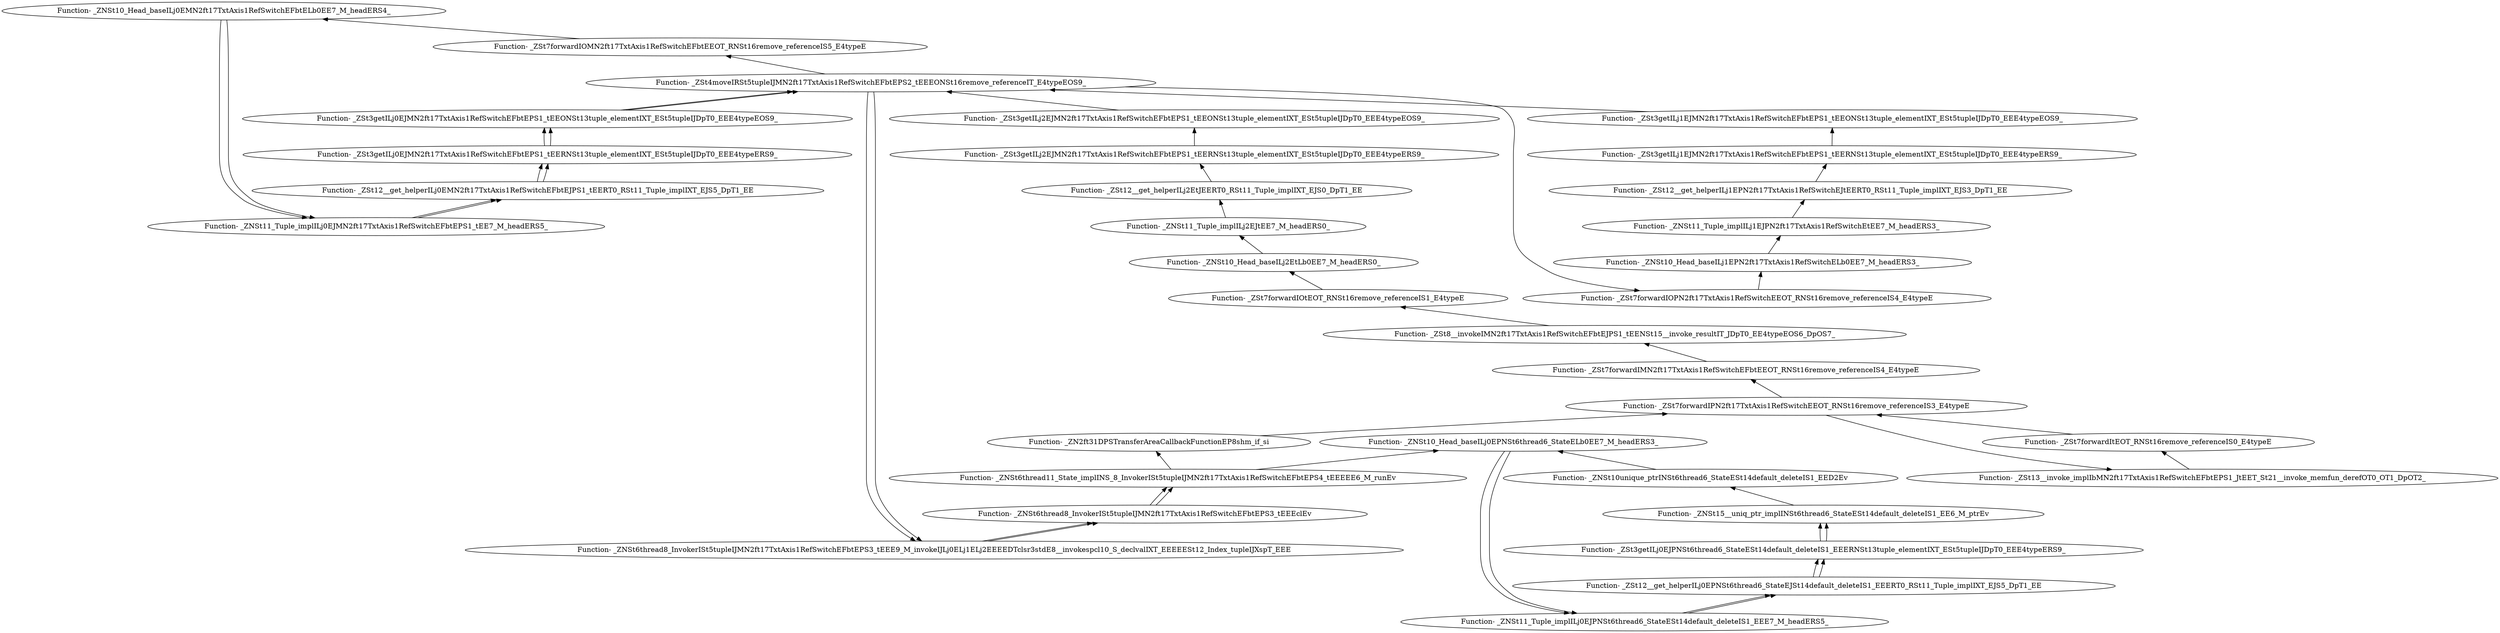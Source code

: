 digraph {
	"Function- _ZNSt10_Head_baseILj0EMN2ft17TxtAxis1RefSwitchEFbtELb0EE7_M_headERS4_"
	"Function- _ZNSt11_Tuple_implILj0EJMN2ft17TxtAxis1RefSwitchEFbtEPS1_tEE7_M_headERS5_"
	"Function- _ZNSt11_Tuple_implILj0EJMN2ft17TxtAxis1RefSwitchEFbtEPS1_tEE7_M_headERS5_" -> "Function- _ZNSt10_Head_baseILj0EMN2ft17TxtAxis1RefSwitchEFbtELb0EE7_M_headERS4_" [dir=back]
	"Function- _ZSt12__get_helperILj0EMN2ft17TxtAxis1RefSwitchEFbtEJPS1_tEERT0_RSt11_Tuple_implIXT_EJS5_DpT1_EE"
	"Function- _ZSt12__get_helperILj0EMN2ft17TxtAxis1RefSwitchEFbtEJPS1_tEERT0_RSt11_Tuple_implIXT_EJS5_DpT1_EE" -> "Function- _ZNSt11_Tuple_implILj0EJMN2ft17TxtAxis1RefSwitchEFbtEPS1_tEE7_M_headERS5_" [dir=back]
	"Function- _ZSt3getILj0EJMN2ft17TxtAxis1RefSwitchEFbtEPS1_tEERNSt13tuple_elementIXT_ESt5tupleIJDpT0_EEE4typeERS9_"
	"Function- _ZSt3getILj0EJMN2ft17TxtAxis1RefSwitchEFbtEPS1_tEERNSt13tuple_elementIXT_ESt5tupleIJDpT0_EEE4typeERS9_" -> "Function- _ZSt12__get_helperILj0EMN2ft17TxtAxis1RefSwitchEFbtEJPS1_tEERT0_RSt11_Tuple_implIXT_EJS5_DpT1_EE" [dir=back]
	"Function- _ZSt3getILj0EJMN2ft17TxtAxis1RefSwitchEFbtEPS1_tEEONSt13tuple_elementIXT_ESt5tupleIJDpT0_EEE4typeEOS9_"
	"Function- _ZSt3getILj0EJMN2ft17TxtAxis1RefSwitchEFbtEPS1_tEEONSt13tuple_elementIXT_ESt5tupleIJDpT0_EEE4typeEOS9_" -> "Function- _ZSt3getILj0EJMN2ft17TxtAxis1RefSwitchEFbtEPS1_tEERNSt13tuple_elementIXT_ESt5tupleIJDpT0_EEE4typeERS9_" [dir=back]
	"Function- _ZSt4moveIRSt5tupleIJMN2ft17TxtAxis1RefSwitchEFbtEPS2_tEEEONSt16remove_referenceIT_E4typeEOS9_"
	"Function- _ZSt4moveIRSt5tupleIJMN2ft17TxtAxis1RefSwitchEFbtEPS2_tEEEONSt16remove_referenceIT_E4typeEOS9_" -> "Function- _ZSt3getILj0EJMN2ft17TxtAxis1RefSwitchEFbtEPS1_tEEONSt13tuple_elementIXT_ESt5tupleIJDpT0_EEE4typeEOS9_" [dir=back]
	"Function- _ZNSt6thread8_InvokerISt5tupleIJMN2ft17TxtAxis1RefSwitchEFbtEPS3_tEEE9_M_invokeIJLj0ELj1ELj2EEEEDTclsr3stdE8__invokespcl10_S_declvalIXT_EEEEESt12_Index_tupleIJXspT_EEE"
	"Function- _ZNSt6thread8_InvokerISt5tupleIJMN2ft17TxtAxis1RefSwitchEFbtEPS3_tEEE9_M_invokeIJLj0ELj1ELj2EEEEDTclsr3stdE8__invokespcl10_S_declvalIXT_EEEEESt12_Index_tupleIJXspT_EEE" -> "Function- _ZSt4moveIRSt5tupleIJMN2ft17TxtAxis1RefSwitchEFbtEPS2_tEEEONSt16remove_referenceIT_E4typeEOS9_" [dir=back]
	"Function- _ZNSt6thread8_InvokerISt5tupleIJMN2ft17TxtAxis1RefSwitchEFbtEPS3_tEEEclEv"
	"Function- _ZNSt6thread8_InvokerISt5tupleIJMN2ft17TxtAxis1RefSwitchEFbtEPS3_tEEEclEv" -> "Function- _ZNSt6thread8_InvokerISt5tupleIJMN2ft17TxtAxis1RefSwitchEFbtEPS3_tEEE9_M_invokeIJLj0ELj1ELj2EEEEDTclsr3stdE8__invokespcl10_S_declvalIXT_EEEEESt12_Index_tupleIJXspT_EEE" [dir=back]
	"Function- _ZNSt6thread11_State_implINS_8_InvokerISt5tupleIJMN2ft17TxtAxis1RefSwitchEFbtEPS4_tEEEEE6_M_runEv"
	"Function- _ZNSt6thread11_State_implINS_8_InvokerISt5tupleIJMN2ft17TxtAxis1RefSwitchEFbtEPS4_tEEEEE6_M_runEv" -> "Function- _ZNSt6thread8_InvokerISt5tupleIJMN2ft17TxtAxis1RefSwitchEFbtEPS3_tEEEclEv" [dir=back]
	"Function- _ZN2ft31DPSTransferAreaCallbackFunctionEP8shm_if_si"
	"Function- _ZN2ft31DPSTransferAreaCallbackFunctionEP8shm_if_si" -> "Function- _ZNSt6thread11_State_implINS_8_InvokerISt5tupleIJMN2ft17TxtAxis1RefSwitchEFbtEPS4_tEEEEE6_M_runEv" [dir=back]
	"Function- _ZSt7forwardIPN2ft17TxtAxis1RefSwitchEEOT_RNSt16remove_referenceIS3_E4typeE"
	"Function- _ZSt7forwardIPN2ft17TxtAxis1RefSwitchEEOT_RNSt16remove_referenceIS3_E4typeE" -> "Function- _ZN2ft31DPSTransferAreaCallbackFunctionEP8shm_if_si" [dir=back]
	"Function- _ZSt13__invoke_implIbMN2ft17TxtAxis1RefSwitchEFbtEPS1_JtEET_St21__invoke_memfun_derefOT0_OT1_DpOT2_"
	"Function- _ZSt13__invoke_implIbMN2ft17TxtAxis1RefSwitchEFbtEPS1_JtEET_St21__invoke_memfun_derefOT0_OT1_DpOT2_" -> "Function- _ZSt7forwardIPN2ft17TxtAxis1RefSwitchEEOT_RNSt16remove_referenceIS3_E4typeE" [dir=back]
	"Function- _ZSt7forwardItEOT_RNSt16remove_referenceIS0_E4typeE"
	"Function- _ZSt7forwardItEOT_RNSt16remove_referenceIS0_E4typeE" -> "Function- _ZSt13__invoke_implIbMN2ft17TxtAxis1RefSwitchEFbtEPS1_JtEET_St21__invoke_memfun_derefOT0_OT1_DpOT2_" [dir=back]
	"Function- _ZSt7forwardIPN2ft17TxtAxis1RefSwitchEEOT_RNSt16remove_referenceIS3_E4typeE"
	"Function- _ZSt7forwardIPN2ft17TxtAxis1RefSwitchEEOT_RNSt16remove_referenceIS3_E4typeE" -> "Function- _ZSt7forwardItEOT_RNSt16remove_referenceIS0_E4typeE" [dir=back]
	"Function- _ZSt7forwardIMN2ft17TxtAxis1RefSwitchEFbtEEOT_RNSt16remove_referenceIS4_E4typeE"
	"Function- _ZSt7forwardIMN2ft17TxtAxis1RefSwitchEFbtEEOT_RNSt16remove_referenceIS4_E4typeE" -> "Function- _ZSt7forwardIPN2ft17TxtAxis1RefSwitchEEOT_RNSt16remove_referenceIS3_E4typeE" [dir=back]
	"Function- _ZSt8__invokeIMN2ft17TxtAxis1RefSwitchEFbtEJPS1_tEENSt15__invoke_resultIT_JDpT0_EE4typeEOS6_DpOS7_"
	"Function- _ZSt8__invokeIMN2ft17TxtAxis1RefSwitchEFbtEJPS1_tEENSt15__invoke_resultIT_JDpT0_EE4typeEOS6_DpOS7_" -> "Function- _ZSt7forwardIMN2ft17TxtAxis1RefSwitchEFbtEEOT_RNSt16remove_referenceIS4_E4typeE" [dir=back]
	"Function- _ZSt7forwardIOtEOT_RNSt16remove_referenceIS1_E4typeE"
	"Function- _ZSt7forwardIOtEOT_RNSt16remove_referenceIS1_E4typeE" -> "Function- _ZSt8__invokeIMN2ft17TxtAxis1RefSwitchEFbtEJPS1_tEENSt15__invoke_resultIT_JDpT0_EE4typeEOS6_DpOS7_" [dir=back]
	"Function- _ZNSt10_Head_baseILj2EtLb0EE7_M_headERS0_"
	"Function- _ZNSt10_Head_baseILj2EtLb0EE7_M_headERS0_" -> "Function- _ZSt7forwardIOtEOT_RNSt16remove_referenceIS1_E4typeE" [dir=back]
	"Function- _ZNSt11_Tuple_implILj2EJtEE7_M_headERS0_"
	"Function- _ZNSt11_Tuple_implILj2EJtEE7_M_headERS0_" -> "Function- _ZNSt10_Head_baseILj2EtLb0EE7_M_headERS0_" [dir=back]
	"Function- _ZSt12__get_helperILj2EtJEERT0_RSt11_Tuple_implIXT_EJS0_DpT1_EE"
	"Function- _ZSt12__get_helperILj2EtJEERT0_RSt11_Tuple_implIXT_EJS0_DpT1_EE" -> "Function- _ZNSt11_Tuple_implILj2EJtEE7_M_headERS0_" [dir=back]
	"Function- _ZSt3getILj2EJMN2ft17TxtAxis1RefSwitchEFbtEPS1_tEERNSt13tuple_elementIXT_ESt5tupleIJDpT0_EEE4typeERS9_"
	"Function- _ZSt3getILj2EJMN2ft17TxtAxis1RefSwitchEFbtEPS1_tEERNSt13tuple_elementIXT_ESt5tupleIJDpT0_EEE4typeERS9_" -> "Function- _ZSt12__get_helperILj2EtJEERT0_RSt11_Tuple_implIXT_EJS0_DpT1_EE" [dir=back]
	"Function- _ZSt3getILj2EJMN2ft17TxtAxis1RefSwitchEFbtEPS1_tEEONSt13tuple_elementIXT_ESt5tupleIJDpT0_EEE4typeEOS9_"
	"Function- _ZSt3getILj2EJMN2ft17TxtAxis1RefSwitchEFbtEPS1_tEEONSt13tuple_elementIXT_ESt5tupleIJDpT0_EEE4typeEOS9_" -> "Function- _ZSt3getILj2EJMN2ft17TxtAxis1RefSwitchEFbtEPS1_tEERNSt13tuple_elementIXT_ESt5tupleIJDpT0_EEE4typeERS9_" [dir=back]
	"Function- _ZSt4moveIRSt5tupleIJMN2ft17TxtAxis1RefSwitchEFbtEPS2_tEEEONSt16remove_referenceIT_E4typeEOS9_"
	"Function- _ZSt4moveIRSt5tupleIJMN2ft17TxtAxis1RefSwitchEFbtEPS2_tEEEONSt16remove_referenceIT_E4typeEOS9_" -> "Function- _ZSt3getILj2EJMN2ft17TxtAxis1RefSwitchEFbtEPS1_tEEONSt13tuple_elementIXT_ESt5tupleIJDpT0_EEE4typeEOS9_" [dir=back]
	"Function- _ZSt7forwardIOPN2ft17TxtAxis1RefSwitchEEOT_RNSt16remove_referenceIS4_E4typeE"
	"Function- _ZSt7forwardIOPN2ft17TxtAxis1RefSwitchEEOT_RNSt16remove_referenceIS4_E4typeE" -> "Function- _ZSt4moveIRSt5tupleIJMN2ft17TxtAxis1RefSwitchEFbtEPS2_tEEEONSt16remove_referenceIT_E4typeEOS9_" [dir=back]
	"Function- _ZNSt10_Head_baseILj1EPN2ft17TxtAxis1RefSwitchELb0EE7_M_headERS3_"
	"Function- _ZNSt10_Head_baseILj1EPN2ft17TxtAxis1RefSwitchELb0EE7_M_headERS3_" -> "Function- _ZSt7forwardIOPN2ft17TxtAxis1RefSwitchEEOT_RNSt16remove_referenceIS4_E4typeE" [dir=back]
	"Function- _ZNSt11_Tuple_implILj1EJPN2ft17TxtAxis1RefSwitchEtEE7_M_headERS3_"
	"Function- _ZNSt11_Tuple_implILj1EJPN2ft17TxtAxis1RefSwitchEtEE7_M_headERS3_" -> "Function- _ZNSt10_Head_baseILj1EPN2ft17TxtAxis1RefSwitchELb0EE7_M_headERS3_" [dir=back]
	"Function- _ZSt12__get_helperILj1EPN2ft17TxtAxis1RefSwitchEJtEERT0_RSt11_Tuple_implIXT_EJS3_DpT1_EE"
	"Function- _ZSt12__get_helperILj1EPN2ft17TxtAxis1RefSwitchEJtEERT0_RSt11_Tuple_implIXT_EJS3_DpT1_EE" -> "Function- _ZNSt11_Tuple_implILj1EJPN2ft17TxtAxis1RefSwitchEtEE7_M_headERS3_" [dir=back]
	"Function- _ZSt3getILj1EJMN2ft17TxtAxis1RefSwitchEFbtEPS1_tEERNSt13tuple_elementIXT_ESt5tupleIJDpT0_EEE4typeERS9_"
	"Function- _ZSt3getILj1EJMN2ft17TxtAxis1RefSwitchEFbtEPS1_tEERNSt13tuple_elementIXT_ESt5tupleIJDpT0_EEE4typeERS9_" -> "Function- _ZSt12__get_helperILj1EPN2ft17TxtAxis1RefSwitchEJtEERT0_RSt11_Tuple_implIXT_EJS3_DpT1_EE" [dir=back]
	"Function- _ZSt3getILj1EJMN2ft17TxtAxis1RefSwitchEFbtEPS1_tEEONSt13tuple_elementIXT_ESt5tupleIJDpT0_EEE4typeEOS9_"
	"Function- _ZSt3getILj1EJMN2ft17TxtAxis1RefSwitchEFbtEPS1_tEEONSt13tuple_elementIXT_ESt5tupleIJDpT0_EEE4typeEOS9_" -> "Function- _ZSt3getILj1EJMN2ft17TxtAxis1RefSwitchEFbtEPS1_tEERNSt13tuple_elementIXT_ESt5tupleIJDpT0_EEE4typeERS9_" [dir=back]
	"Function- _ZSt4moveIRSt5tupleIJMN2ft17TxtAxis1RefSwitchEFbtEPS2_tEEEONSt16remove_referenceIT_E4typeEOS9_"
	"Function- _ZSt4moveIRSt5tupleIJMN2ft17TxtAxis1RefSwitchEFbtEPS2_tEEEONSt16remove_referenceIT_E4typeEOS9_" -> "Function- _ZSt3getILj1EJMN2ft17TxtAxis1RefSwitchEFbtEPS1_tEEONSt13tuple_elementIXT_ESt5tupleIJDpT0_EEE4typeEOS9_" [dir=back]
	"Function- _ZSt7forwardIOMN2ft17TxtAxis1RefSwitchEFbtEEOT_RNSt16remove_referenceIS5_E4typeE"
	"Function- _ZSt7forwardIOMN2ft17TxtAxis1RefSwitchEFbtEEOT_RNSt16remove_referenceIS5_E4typeE" -> "Function- _ZSt4moveIRSt5tupleIJMN2ft17TxtAxis1RefSwitchEFbtEPS2_tEEEONSt16remove_referenceIT_E4typeEOS9_" [dir=back]
	"Function- _ZNSt10_Head_baseILj0EMN2ft17TxtAxis1RefSwitchEFbtELb0EE7_M_headERS4_"
	"Function- _ZNSt10_Head_baseILj0EMN2ft17TxtAxis1RefSwitchEFbtELb0EE7_M_headERS4_" -> "Function- _ZSt7forwardIOMN2ft17TxtAxis1RefSwitchEFbtEEOT_RNSt16remove_referenceIS5_E4typeE" [dir=back]
	"Function- _ZNSt11_Tuple_implILj0EJMN2ft17TxtAxis1RefSwitchEFbtEPS1_tEE7_M_headERS5_"
	"Function- _ZNSt11_Tuple_implILj0EJMN2ft17TxtAxis1RefSwitchEFbtEPS1_tEE7_M_headERS5_" -> "Function- _ZNSt10_Head_baseILj0EMN2ft17TxtAxis1RefSwitchEFbtELb0EE7_M_headERS4_" [dir=back]
	"Function- _ZSt12__get_helperILj0EMN2ft17TxtAxis1RefSwitchEFbtEJPS1_tEERT0_RSt11_Tuple_implIXT_EJS5_DpT1_EE"
	"Function- _ZSt12__get_helperILj0EMN2ft17TxtAxis1RefSwitchEFbtEJPS1_tEERT0_RSt11_Tuple_implIXT_EJS5_DpT1_EE" -> "Function- _ZNSt11_Tuple_implILj0EJMN2ft17TxtAxis1RefSwitchEFbtEPS1_tEE7_M_headERS5_" [dir=back]
	"Function- _ZSt3getILj0EJMN2ft17TxtAxis1RefSwitchEFbtEPS1_tEERNSt13tuple_elementIXT_ESt5tupleIJDpT0_EEE4typeERS9_"
	"Function- _ZSt3getILj0EJMN2ft17TxtAxis1RefSwitchEFbtEPS1_tEERNSt13tuple_elementIXT_ESt5tupleIJDpT0_EEE4typeERS9_" -> "Function- _ZSt12__get_helperILj0EMN2ft17TxtAxis1RefSwitchEFbtEJPS1_tEERT0_RSt11_Tuple_implIXT_EJS5_DpT1_EE" [dir=back]
	"Function- _ZSt3getILj0EJMN2ft17TxtAxis1RefSwitchEFbtEPS1_tEEONSt13tuple_elementIXT_ESt5tupleIJDpT0_EEE4typeEOS9_"
	"Function- _ZSt3getILj0EJMN2ft17TxtAxis1RefSwitchEFbtEPS1_tEEONSt13tuple_elementIXT_ESt5tupleIJDpT0_EEE4typeEOS9_" -> "Function- _ZSt3getILj0EJMN2ft17TxtAxis1RefSwitchEFbtEPS1_tEERNSt13tuple_elementIXT_ESt5tupleIJDpT0_EEE4typeERS9_" [dir=back]
	"Function- _ZSt4moveIRSt5tupleIJMN2ft17TxtAxis1RefSwitchEFbtEPS2_tEEEONSt16remove_referenceIT_E4typeEOS9_"
	"Function- _ZSt4moveIRSt5tupleIJMN2ft17TxtAxis1RefSwitchEFbtEPS2_tEEEONSt16remove_referenceIT_E4typeEOS9_" -> "Function- _ZSt3getILj0EJMN2ft17TxtAxis1RefSwitchEFbtEPS1_tEEONSt13tuple_elementIXT_ESt5tupleIJDpT0_EEE4typeEOS9_" [dir=back]
	"Function- _ZNSt6thread8_InvokerISt5tupleIJMN2ft17TxtAxis1RefSwitchEFbtEPS3_tEEE9_M_invokeIJLj0ELj1ELj2EEEEDTclsr3stdE8__invokespcl10_S_declvalIXT_EEEEESt12_Index_tupleIJXspT_EEE"
	"Function- _ZNSt6thread8_InvokerISt5tupleIJMN2ft17TxtAxis1RefSwitchEFbtEPS3_tEEE9_M_invokeIJLj0ELj1ELj2EEEEDTclsr3stdE8__invokespcl10_S_declvalIXT_EEEEESt12_Index_tupleIJXspT_EEE" -> "Function- _ZSt4moveIRSt5tupleIJMN2ft17TxtAxis1RefSwitchEFbtEPS2_tEEEONSt16remove_referenceIT_E4typeEOS9_" [dir=back]
	"Function- _ZNSt6thread8_InvokerISt5tupleIJMN2ft17TxtAxis1RefSwitchEFbtEPS3_tEEEclEv"
	"Function- _ZNSt6thread8_InvokerISt5tupleIJMN2ft17TxtAxis1RefSwitchEFbtEPS3_tEEEclEv" -> "Function- _ZNSt6thread8_InvokerISt5tupleIJMN2ft17TxtAxis1RefSwitchEFbtEPS3_tEEE9_M_invokeIJLj0ELj1ELj2EEEEDTclsr3stdE8__invokespcl10_S_declvalIXT_EEEEESt12_Index_tupleIJXspT_EEE" [dir=back]
	"Function- _ZNSt6thread11_State_implINS_8_InvokerISt5tupleIJMN2ft17TxtAxis1RefSwitchEFbtEPS4_tEEEEE6_M_runEv"
	"Function- _ZNSt6thread11_State_implINS_8_InvokerISt5tupleIJMN2ft17TxtAxis1RefSwitchEFbtEPS4_tEEEEE6_M_runEv" -> "Function- _ZNSt6thread8_InvokerISt5tupleIJMN2ft17TxtAxis1RefSwitchEFbtEPS3_tEEEclEv" [dir=back]
	"Function- _ZNSt10_Head_baseILj0EPNSt6thread6_StateELb0EE7_M_headERS3_"
	"Function- _ZNSt10_Head_baseILj0EPNSt6thread6_StateELb0EE7_M_headERS3_" -> "Function- _ZNSt6thread11_State_implINS_8_InvokerISt5tupleIJMN2ft17TxtAxis1RefSwitchEFbtEPS4_tEEEEE6_M_runEv" [dir=back]
	"Function- _ZNSt11_Tuple_implILj0EJPNSt6thread6_StateESt14default_deleteIS1_EEE7_M_headERS5_"
	"Function- _ZNSt11_Tuple_implILj0EJPNSt6thread6_StateESt14default_deleteIS1_EEE7_M_headERS5_" -> "Function- _ZNSt10_Head_baseILj0EPNSt6thread6_StateELb0EE7_M_headERS3_" [dir=back]
	"Function- _ZSt12__get_helperILj0EPNSt6thread6_StateEJSt14default_deleteIS1_EEERT0_RSt11_Tuple_implIXT_EJS5_DpT1_EE"
	"Function- _ZSt12__get_helperILj0EPNSt6thread6_StateEJSt14default_deleteIS1_EEERT0_RSt11_Tuple_implIXT_EJS5_DpT1_EE" -> "Function- _ZNSt11_Tuple_implILj0EJPNSt6thread6_StateESt14default_deleteIS1_EEE7_M_headERS5_" [dir=back]
	"Function- _ZSt3getILj0EJPNSt6thread6_StateESt14default_deleteIS1_EEERNSt13tuple_elementIXT_ESt5tupleIJDpT0_EEE4typeERS9_"
	"Function- _ZSt3getILj0EJPNSt6thread6_StateESt14default_deleteIS1_EEERNSt13tuple_elementIXT_ESt5tupleIJDpT0_EEE4typeERS9_" -> "Function- _ZSt12__get_helperILj0EPNSt6thread6_StateEJSt14default_deleteIS1_EEERT0_RSt11_Tuple_implIXT_EJS5_DpT1_EE" [dir=back]
	"Function- _ZNSt15__uniq_ptr_implINSt6thread6_StateESt14default_deleteIS1_EE6_M_ptrEv"
	"Function- _ZNSt15__uniq_ptr_implINSt6thread6_StateESt14default_deleteIS1_EE6_M_ptrEv" -> "Function- _ZSt3getILj0EJPNSt6thread6_StateESt14default_deleteIS1_EEERNSt13tuple_elementIXT_ESt5tupleIJDpT0_EEE4typeERS9_" [dir=back]
	"Function- _ZNSt10unique_ptrINSt6thread6_StateESt14default_deleteIS1_EED2Ev"
	"Function- _ZNSt10unique_ptrINSt6thread6_StateESt14default_deleteIS1_EED2Ev" -> "Function- _ZNSt15__uniq_ptr_implINSt6thread6_StateESt14default_deleteIS1_EE6_M_ptrEv" [dir=back]
	"Function- _ZNSt10_Head_baseILj0EPNSt6thread6_StateELb0EE7_M_headERS3_"
	"Function- _ZNSt10_Head_baseILj0EPNSt6thread6_StateELb0EE7_M_headERS3_" -> "Function- _ZNSt10unique_ptrINSt6thread6_StateESt14default_deleteIS1_EED2Ev" [dir=back]
	"Function- _ZNSt11_Tuple_implILj0EJPNSt6thread6_StateESt14default_deleteIS1_EEE7_M_headERS5_"
	"Function- _ZNSt11_Tuple_implILj0EJPNSt6thread6_StateESt14default_deleteIS1_EEE7_M_headERS5_" -> "Function- _ZNSt10_Head_baseILj0EPNSt6thread6_StateELb0EE7_M_headERS3_" [dir=back]
	"Function- _ZSt12__get_helperILj0EPNSt6thread6_StateEJSt14default_deleteIS1_EEERT0_RSt11_Tuple_implIXT_EJS5_DpT1_EE"
	"Function- _ZSt12__get_helperILj0EPNSt6thread6_StateEJSt14default_deleteIS1_EEERT0_RSt11_Tuple_implIXT_EJS5_DpT1_EE" -> "Function- _ZNSt11_Tuple_implILj0EJPNSt6thread6_StateESt14default_deleteIS1_EEE7_M_headERS5_" [dir=back]
	"Function- _ZSt3getILj0EJPNSt6thread6_StateESt14default_deleteIS1_EEERNSt13tuple_elementIXT_ESt5tupleIJDpT0_EEE4typeERS9_"
	"Function- _ZSt3getILj0EJPNSt6thread6_StateESt14default_deleteIS1_EEERNSt13tuple_elementIXT_ESt5tupleIJDpT0_EEE4typeERS9_" -> "Function- _ZSt12__get_helperILj0EPNSt6thread6_StateEJSt14default_deleteIS1_EEERT0_RSt11_Tuple_implIXT_EJS5_DpT1_EE" [dir=back]
	"Function- _ZNSt15__uniq_ptr_implINSt6thread6_StateESt14default_deleteIS1_EE6_M_ptrEv"
	"Function- _ZNSt15__uniq_ptr_implINSt6thread6_StateESt14default_deleteIS1_EE6_M_ptrEv" -> "Function- _ZSt3getILj0EJPNSt6thread6_StateESt14default_deleteIS1_EEERNSt13tuple_elementIXT_ESt5tupleIJDpT0_EEE4typeERS9_" [dir=back]
}
